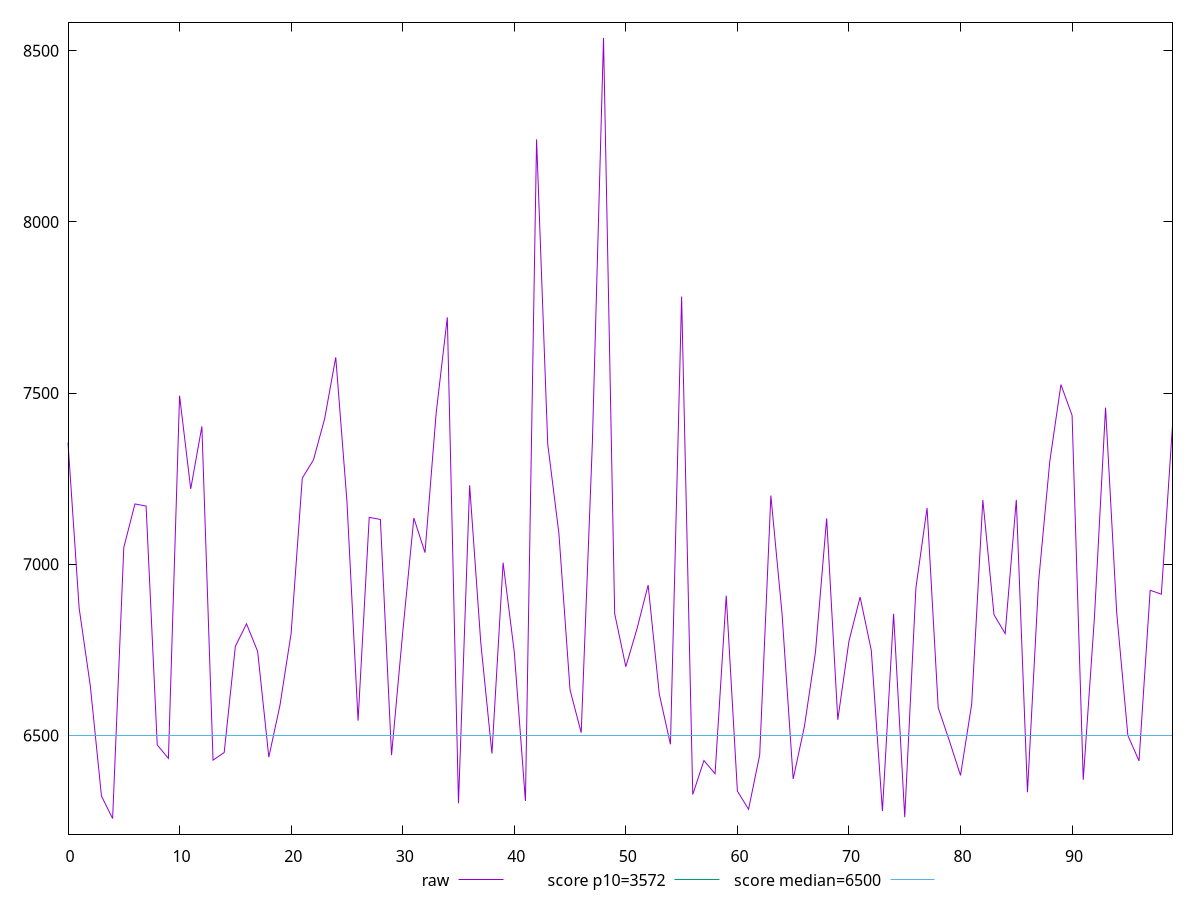 reset

$raw <<EOF
0 7355.1990000000005
1 6871.509000000001
2 6644.676999999998
3 6322.854999999999
4 6257.183999999999
5 7048.967
6 7176.225
7 7169.889000000001
8 6472.071000000002
9 6432.843000000001
10 7492.427000000001
11 7219.999999999999
12 7402.628000000001
13 6427.698000000001
14 6449.983000000001
15 6760.174000000002
16 6825.980999999999
17 6745.232000000002
18 6436.524
19 6588.192599999999
20 6798.445
21 7251.639999999999
22 7304.828999999999
23 7424.582999999998
24 7604.389000000003
25 7185.108
26 6543.176999999999
27 7137.025999999998
28 7130.904
29 6442.3769999999995
30 6800.46
31 7134.983
32 7033.977999999999
33 7441.851
34 7721.289999999999
35 6301.912999999999
36 7230.905000000001
37 6770.220999999998
38 6446.897000000001
39 7004.622000000001
40 6743.936
41 6308.404
42 8241.109999999997
43 7351.245999999999
44 7090.413
45 6632.827000000002
46 6507.916
47 7353.869000000001
48 8537.653999999999
49 6855.603
50 6700.769
51 6811.381000000001
52 6939.123999999999
53 6620.48
54 6474.113
55 7781.98
56 6327.390000000001
57 6426.526599999999
58 6388.035000000001
59 6908.311
60 6337.342
61 6284.134
62 6443.026
63 7200.774
64 6856.069
65 6372.857000000002
66 6524.9580000000005
67 6743.762000000001
68 7133.937
69 6545.620000000001
70 6775.269
71 6904.102999999999
72 6748.688
73 6279.062
74 6855.290999999999
75 6261.181
76 6930.642999999999
77 7164.523
78 6580.903
79 6484.237000000001
80 6383.148999999999
81 6591.360000000001
82 7187.736999999999
83 6852.6140000000005
84 6797.411
85 7188.225999999999
86 6333.997
87 6950.068
88 7300.231
89 7524.862999999999
90 7434.776
91 6370.301
92 6842.847
93 7457.625
94 6858.072
95 6499.8330000000005
96 6425.52
97 6923.884
98 6912.502999999999
99 7405.328
EOF

set key outside below
set xrange [0:99]
set yrange [6211.574599999999:8583.263399999998]
set trange [6211.574599999999:8583.263399999998]
set terminal svg size 640, 500 enhanced background rgb 'white'
set output "report_00015_2021-02-09T16-11-33.973Z/first-cpu-idle/samples/pages+cached+noadtech+nomedia/raw/values.svg"

plot $raw title "raw" with line, \
     3572 title "score p10=3572", \
     6500 title "score median=6500"

reset
